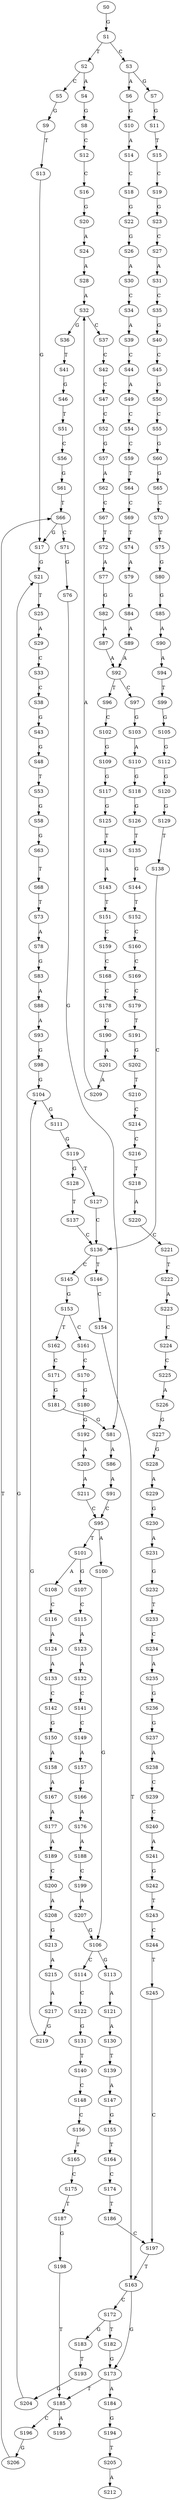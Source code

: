 strict digraph  {
	S0 -> S1 [ label = G ];
	S1 -> S2 [ label = T ];
	S1 -> S3 [ label = C ];
	S2 -> S4 [ label = A ];
	S2 -> S5 [ label = C ];
	S3 -> S6 [ label = A ];
	S3 -> S7 [ label = G ];
	S4 -> S8 [ label = G ];
	S5 -> S9 [ label = G ];
	S6 -> S10 [ label = G ];
	S7 -> S11 [ label = G ];
	S8 -> S12 [ label = C ];
	S9 -> S13 [ label = T ];
	S10 -> S14 [ label = A ];
	S11 -> S15 [ label = T ];
	S12 -> S16 [ label = C ];
	S13 -> S17 [ label = G ];
	S14 -> S18 [ label = C ];
	S15 -> S19 [ label = C ];
	S16 -> S20 [ label = G ];
	S17 -> S21 [ label = G ];
	S18 -> S22 [ label = G ];
	S19 -> S23 [ label = G ];
	S20 -> S24 [ label = A ];
	S21 -> S25 [ label = T ];
	S22 -> S26 [ label = G ];
	S23 -> S27 [ label = C ];
	S24 -> S28 [ label = A ];
	S25 -> S29 [ label = A ];
	S26 -> S30 [ label = A ];
	S27 -> S31 [ label = A ];
	S28 -> S32 [ label = A ];
	S29 -> S33 [ label = C ];
	S30 -> S34 [ label = C ];
	S31 -> S35 [ label = C ];
	S32 -> S36 [ label = G ];
	S32 -> S37 [ label = C ];
	S33 -> S38 [ label = C ];
	S34 -> S39 [ label = A ];
	S35 -> S40 [ label = G ];
	S36 -> S41 [ label = T ];
	S37 -> S42 [ label = C ];
	S38 -> S43 [ label = G ];
	S39 -> S44 [ label = C ];
	S40 -> S45 [ label = C ];
	S41 -> S46 [ label = G ];
	S42 -> S47 [ label = C ];
	S43 -> S48 [ label = G ];
	S44 -> S49 [ label = A ];
	S45 -> S50 [ label = G ];
	S46 -> S51 [ label = T ];
	S47 -> S52 [ label = C ];
	S48 -> S53 [ label = T ];
	S49 -> S54 [ label = C ];
	S50 -> S55 [ label = C ];
	S51 -> S56 [ label = C ];
	S52 -> S57 [ label = G ];
	S53 -> S58 [ label = G ];
	S54 -> S59 [ label = C ];
	S55 -> S60 [ label = G ];
	S56 -> S61 [ label = G ];
	S57 -> S62 [ label = A ];
	S58 -> S63 [ label = G ];
	S59 -> S64 [ label = T ];
	S60 -> S65 [ label = G ];
	S61 -> S66 [ label = T ];
	S62 -> S67 [ label = C ];
	S63 -> S68 [ label = T ];
	S64 -> S69 [ label = C ];
	S65 -> S70 [ label = C ];
	S66 -> S71 [ label = C ];
	S66 -> S17 [ label = G ];
	S67 -> S72 [ label = T ];
	S68 -> S73 [ label = T ];
	S69 -> S74 [ label = T ];
	S70 -> S75 [ label = T ];
	S71 -> S76 [ label = G ];
	S72 -> S77 [ label = A ];
	S73 -> S78 [ label = A ];
	S74 -> S79 [ label = A ];
	S75 -> S80 [ label = G ];
	S76 -> S81 [ label = G ];
	S77 -> S82 [ label = G ];
	S78 -> S83 [ label = G ];
	S79 -> S84 [ label = G ];
	S80 -> S85 [ label = G ];
	S81 -> S86 [ label = A ];
	S82 -> S87 [ label = A ];
	S83 -> S88 [ label = A ];
	S84 -> S89 [ label = A ];
	S85 -> S90 [ label = A ];
	S86 -> S91 [ label = A ];
	S87 -> S92 [ label = A ];
	S88 -> S93 [ label = A ];
	S89 -> S92 [ label = A ];
	S90 -> S94 [ label = A ];
	S91 -> S95 [ label = C ];
	S92 -> S96 [ label = T ];
	S92 -> S97 [ label = C ];
	S93 -> S98 [ label = G ];
	S94 -> S99 [ label = T ];
	S95 -> S100 [ label = A ];
	S95 -> S101 [ label = T ];
	S96 -> S102 [ label = C ];
	S97 -> S103 [ label = G ];
	S98 -> S104 [ label = G ];
	S99 -> S105 [ label = G ];
	S100 -> S106 [ label = G ];
	S101 -> S107 [ label = G ];
	S101 -> S108 [ label = A ];
	S102 -> S109 [ label = G ];
	S103 -> S110 [ label = A ];
	S104 -> S111 [ label = G ];
	S105 -> S112 [ label = G ];
	S106 -> S113 [ label = G ];
	S106 -> S114 [ label = C ];
	S107 -> S115 [ label = C ];
	S108 -> S116 [ label = C ];
	S109 -> S117 [ label = G ];
	S110 -> S118 [ label = G ];
	S111 -> S119 [ label = G ];
	S112 -> S120 [ label = G ];
	S113 -> S121 [ label = A ];
	S114 -> S122 [ label = C ];
	S115 -> S123 [ label = A ];
	S116 -> S124 [ label = A ];
	S117 -> S125 [ label = G ];
	S118 -> S126 [ label = G ];
	S119 -> S127 [ label = T ];
	S119 -> S128 [ label = G ];
	S120 -> S129 [ label = G ];
	S121 -> S130 [ label = A ];
	S122 -> S131 [ label = G ];
	S123 -> S132 [ label = A ];
	S124 -> S133 [ label = A ];
	S125 -> S134 [ label = T ];
	S126 -> S135 [ label = T ];
	S127 -> S136 [ label = C ];
	S128 -> S137 [ label = T ];
	S129 -> S138 [ label = T ];
	S130 -> S139 [ label = T ];
	S131 -> S140 [ label = T ];
	S132 -> S141 [ label = C ];
	S133 -> S142 [ label = C ];
	S134 -> S143 [ label = A ];
	S135 -> S144 [ label = G ];
	S136 -> S145 [ label = C ];
	S136 -> S146 [ label = T ];
	S137 -> S136 [ label = C ];
	S138 -> S136 [ label = C ];
	S139 -> S147 [ label = A ];
	S140 -> S148 [ label = C ];
	S141 -> S149 [ label = C ];
	S142 -> S150 [ label = G ];
	S143 -> S151 [ label = T ];
	S144 -> S152 [ label = T ];
	S145 -> S153 [ label = G ];
	S146 -> S154 [ label = C ];
	S147 -> S155 [ label = G ];
	S148 -> S156 [ label = C ];
	S149 -> S157 [ label = A ];
	S150 -> S158 [ label = A ];
	S151 -> S159 [ label = C ];
	S152 -> S160 [ label = C ];
	S153 -> S161 [ label = C ];
	S153 -> S162 [ label = T ];
	S154 -> S163 [ label = T ];
	S155 -> S164 [ label = T ];
	S156 -> S165 [ label = T ];
	S157 -> S166 [ label = G ];
	S158 -> S167 [ label = A ];
	S159 -> S168 [ label = C ];
	S160 -> S169 [ label = C ];
	S161 -> S170 [ label = C ];
	S162 -> S171 [ label = C ];
	S163 -> S172 [ label = C ];
	S163 -> S173 [ label = G ];
	S164 -> S174 [ label = C ];
	S165 -> S175 [ label = C ];
	S166 -> S176 [ label = A ];
	S167 -> S177 [ label = A ];
	S168 -> S178 [ label = C ];
	S169 -> S179 [ label = C ];
	S170 -> S180 [ label = G ];
	S171 -> S181 [ label = G ];
	S172 -> S182 [ label = T ];
	S172 -> S183 [ label = G ];
	S173 -> S184 [ label = A ];
	S173 -> S185 [ label = T ];
	S174 -> S186 [ label = T ];
	S175 -> S187 [ label = T ];
	S176 -> S188 [ label = A ];
	S177 -> S189 [ label = A ];
	S178 -> S190 [ label = G ];
	S179 -> S191 [ label = T ];
	S180 -> S192 [ label = G ];
	S181 -> S81 [ label = G ];
	S182 -> S173 [ label = G ];
	S183 -> S193 [ label = T ];
	S184 -> S194 [ label = G ];
	S185 -> S195 [ label = A ];
	S185 -> S196 [ label = C ];
	S186 -> S197 [ label = C ];
	S187 -> S198 [ label = G ];
	S188 -> S199 [ label = C ];
	S189 -> S200 [ label = C ];
	S190 -> S201 [ label = A ];
	S191 -> S202 [ label = G ];
	S192 -> S203 [ label = A ];
	S193 -> S204 [ label = G ];
	S194 -> S205 [ label = T ];
	S196 -> S206 [ label = G ];
	S197 -> S163 [ label = T ];
	S198 -> S185 [ label = T ];
	S199 -> S207 [ label = A ];
	S200 -> S208 [ label = A ];
	S201 -> S209 [ label = A ];
	S202 -> S210 [ label = T ];
	S203 -> S211 [ label = A ];
	S204 -> S21 [ label = G ];
	S205 -> S212 [ label = A ];
	S206 -> S66 [ label = T ];
	S207 -> S106 [ label = G ];
	S208 -> S213 [ label = G ];
	S209 -> S32 [ label = A ];
	S210 -> S214 [ label = C ];
	S211 -> S95 [ label = C ];
	S213 -> S215 [ label = A ];
	S214 -> S216 [ label = C ];
	S215 -> S217 [ label = A ];
	S216 -> S218 [ label = T ];
	S217 -> S219 [ label = G ];
	S218 -> S220 [ label = A ];
	S219 -> S104 [ label = G ];
	S220 -> S221 [ label = C ];
	S221 -> S222 [ label = T ];
	S222 -> S223 [ label = A ];
	S223 -> S224 [ label = C ];
	S224 -> S225 [ label = C ];
	S225 -> S226 [ label = A ];
	S226 -> S227 [ label = G ];
	S227 -> S228 [ label = G ];
	S228 -> S229 [ label = A ];
	S229 -> S230 [ label = G ];
	S230 -> S231 [ label = A ];
	S231 -> S232 [ label = G ];
	S232 -> S233 [ label = T ];
	S233 -> S234 [ label = C ];
	S234 -> S235 [ label = A ];
	S235 -> S236 [ label = G ];
	S236 -> S237 [ label = G ];
	S237 -> S238 [ label = A ];
	S238 -> S239 [ label = C ];
	S239 -> S240 [ label = C ];
	S240 -> S241 [ label = A ];
	S241 -> S242 [ label = G ];
	S242 -> S243 [ label = T ];
	S243 -> S244 [ label = C ];
	S244 -> S245 [ label = T ];
	S245 -> S197 [ label = C ];
}
